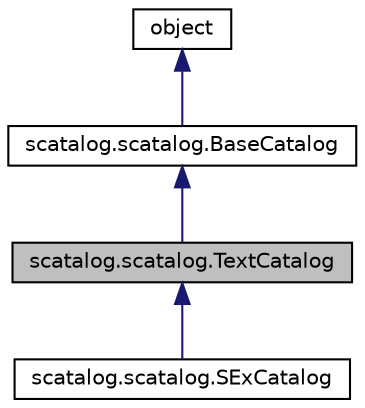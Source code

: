 digraph G
{
  edge [fontname="Helvetica",fontsize="10",labelfontname="Helvetica",labelfontsize="10"];
  node [fontname="Helvetica",fontsize="10",shape=record];
  Node1 [label="scatalog.scatalog.TextCatalog",height=0.2,width=0.4,color="black", fillcolor="grey75", style="filled" fontcolor="black"];
  Node2 -> Node1 [dir=back,color="midnightblue",fontsize="10",style="solid",fontname="Helvetica"];
  Node2 [label="scatalog.scatalog.BaseCatalog",height=0.2,width=0.4,color="black", fillcolor="white", style="filled",URL="$classscatalog_1_1scatalog_1_1BaseCatalog.html",tooltip="Base catalog management class."];
  Node3 -> Node2 [dir=back,color="midnightblue",fontsize="10",style="solid",fontname="Helvetica"];
  Node3 [label="object",height=0.2,width=0.4,color="black", fillcolor="white", style="filled",URL="$classobject.html"];
  Node1 -> Node4 [dir=back,color="midnightblue",fontsize="10",style="solid",fontname="Helvetica"];
  Node4 [label="scatalog.scatalog.SExCatalog",height=0.2,width=0.4,color="black", fillcolor="white", style="filled",URL="$classscatalog_1_1scatalog_1_1SExCatalog.html",tooltip="Catalogs management in SExtractor format."];
}
